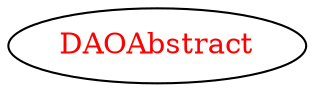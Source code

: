 digraph dependencyGraph {
 concentrate=true;
 ranksep="2.0";
 rankdir="LR"; 
 splines="ortho";
"DAOAbstract" [fontcolor="red"];
}
